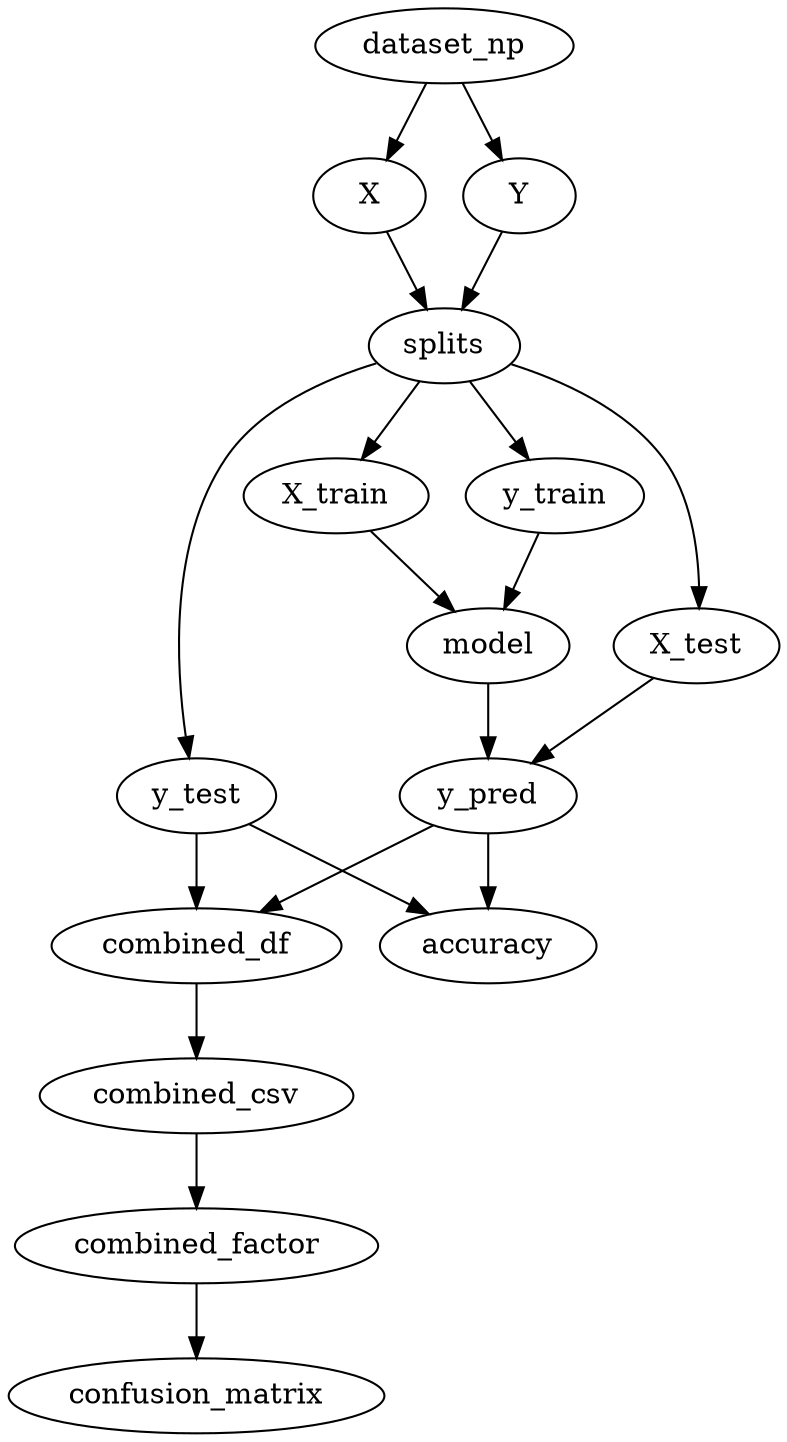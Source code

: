 /* Created by igraph 0.10.13-126-g31c4e6ffc */
digraph {
  0 [
    label=dataset_np
  ];
  1 [
    label=X
  ];
  2 [
    label=Y
  ];
  3 [
    label=splits
  ];
  4 [
    label=X_train
  ];
  5 [
    label=y_train
  ];
  6 [
    label=X_test
  ];
  7 [
    label=model
  ];
  8 [
    label=y_test
  ];
  9 [
    label=y_pred
  ];
  10 [
    label=combined_df
  ];
  11 [
    label=combined_csv
  ];
  12 [
    label=combined_factor
  ];
  13 [
    label=confusion_matrix
  ];
  14 [
    label=accuracy
  ];

  0 -> 1;
  0 -> 2;
  1 -> 3;
  2 -> 3;
  3 -> 4;
  3 -> 6;
  3 -> 5;
  3 -> 8;
  4 -> 7;
  5 -> 7;
  6 -> 9;
  7 -> 9;
  8 -> 10;
  9 -> 10;
  10 -> 11;
  11 -> 12;
  12 -> 13;
  8 -> 14;
  9 -> 14;
}
